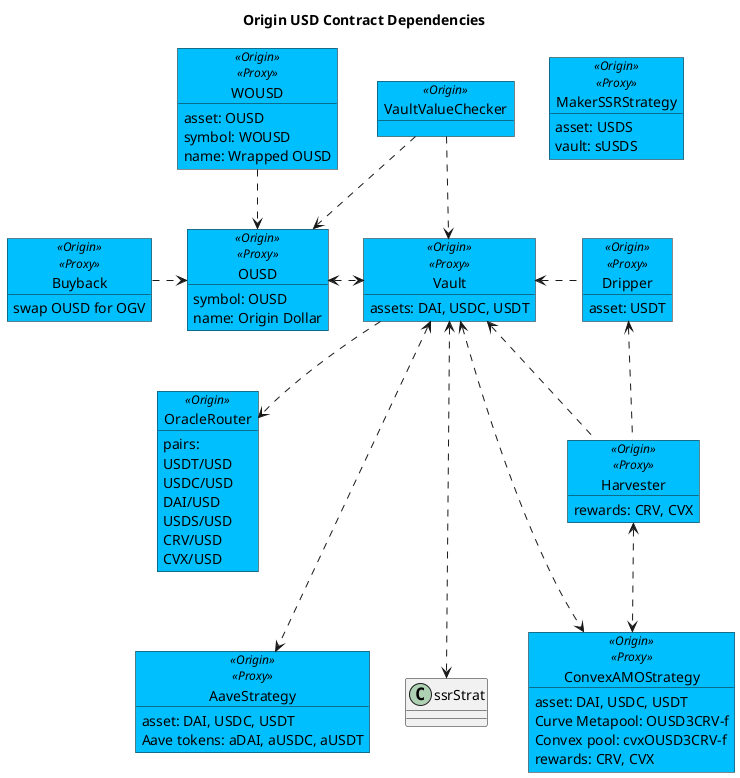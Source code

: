 @startuml

title "Origin USD Contract Dependencies"

object "Dripper" as drip <<Origin>><<Proxy>> #DeepSkyBlue {
    asset: USDT
}

object "VaultValueChecker" as checker <<Origin>> #DeepSkyBlue {
}

object "WOUSD" as wousd <<Origin>><<Proxy>> #DeepSkyBlue {
    asset: OUSD
    symbol: WOUSD
    name: Wrapped OUSD
}

object "OUSD" as ousd <<Origin>><<Proxy>> #DeepSkyBlue {
    symbol: OUSD
    name: Origin Dollar
}

object "Vault" as vault <<Origin>><<Proxy>> #DeepSkyBlue {
    assets: DAI, USDC, USDT  
}

object "Harvester" as harv <<Origin>><<Proxy>> #DeepSkyBlue {
    rewards: CRV, CVX
}

object "Buyback" as buy <<Origin>><<Proxy>> #DeepSkyBlue {
swap OUSD for OGV
}

' Strategies
object "AaveStrategy" as aaveStrat <<Origin>><<Proxy>> #DeepSkyBlue {
    asset: DAI, USDC, USDT
    Aave tokens: aDAI, aUSDC, aUSDT
    ' rewards: AAVE
}
' object "CompoundStrategy" as compStrat <<Origin>><<Proxy>> #DeepSkyBlue {
'     asset: DAI, USDC, USDT
'     compound tokens: cDAI, cUSDC, cUSDT
    ' rewards: COMP
' }
' object "ConvexStrategy" as cvxStrat <<Origin>><<Proxy>> #DeepSkyBlue {
'     asset: DAI, USDC, USDT
'     Curve pool: 3Pool (3CRV)
'     Convex pool: DAI+USDC+USDT
'     rewards: CRV, CVX
' }
object "ConvexAMOStrategy" as amoStrat <<Origin>><<Proxy>> #DeepSkyBlue {
    asset: DAI, USDC, USDT
    Curve Metapool: OUSD3CRV-f
    Convex pool: cvxOUSD3CRV-f
    rewards: CRV, CVX
}
' object "MorphoCompoundStrategy" as morphCompStrat <<Origin>><<Proxy>> #DeepSkyBlue {
'     asset: DAI, USDC, USDT
'     Compound tokens: cDAI, cUSDC, cUSDT
    ' rewards: COMP
' }
' object "MorphoAaveStrategy" as morphAaveStrat <<Origin>><<Proxy>> #DeepSkyBlue {
'     asset: DAI, USDC, USDT
'     Aave tokens: aDAI, aUSDC, aUSDT
    ' rewards: AAVE
' }

object "MakerSSRStrategy" as dsrStrat <<Origin>><<Proxy>> #DeepSkyBlue {
    asset: USDS
    vault: sUSDS
}

' Oracle
object "OracleRouter" as oracle <<Origin>> #DeepSkyBlue {
pairs:
    USDT/USD
    USDC/USD
    DAI/USD
    USDS/USD
    CRV/USD
    CVX/USD 
}

vault <. drip

checker ..> ousd
checker ..> vault

vault <.. harv 

wousd ..> ousd
ousd <.> vault
vault ..> oracle

buy .> ousd

' Strategies
vault <...> aaveStrat
vault <...> amoStrat
vault <...> ssrStrat

drip <.. harv
harv <..> amoStrat


@enduml